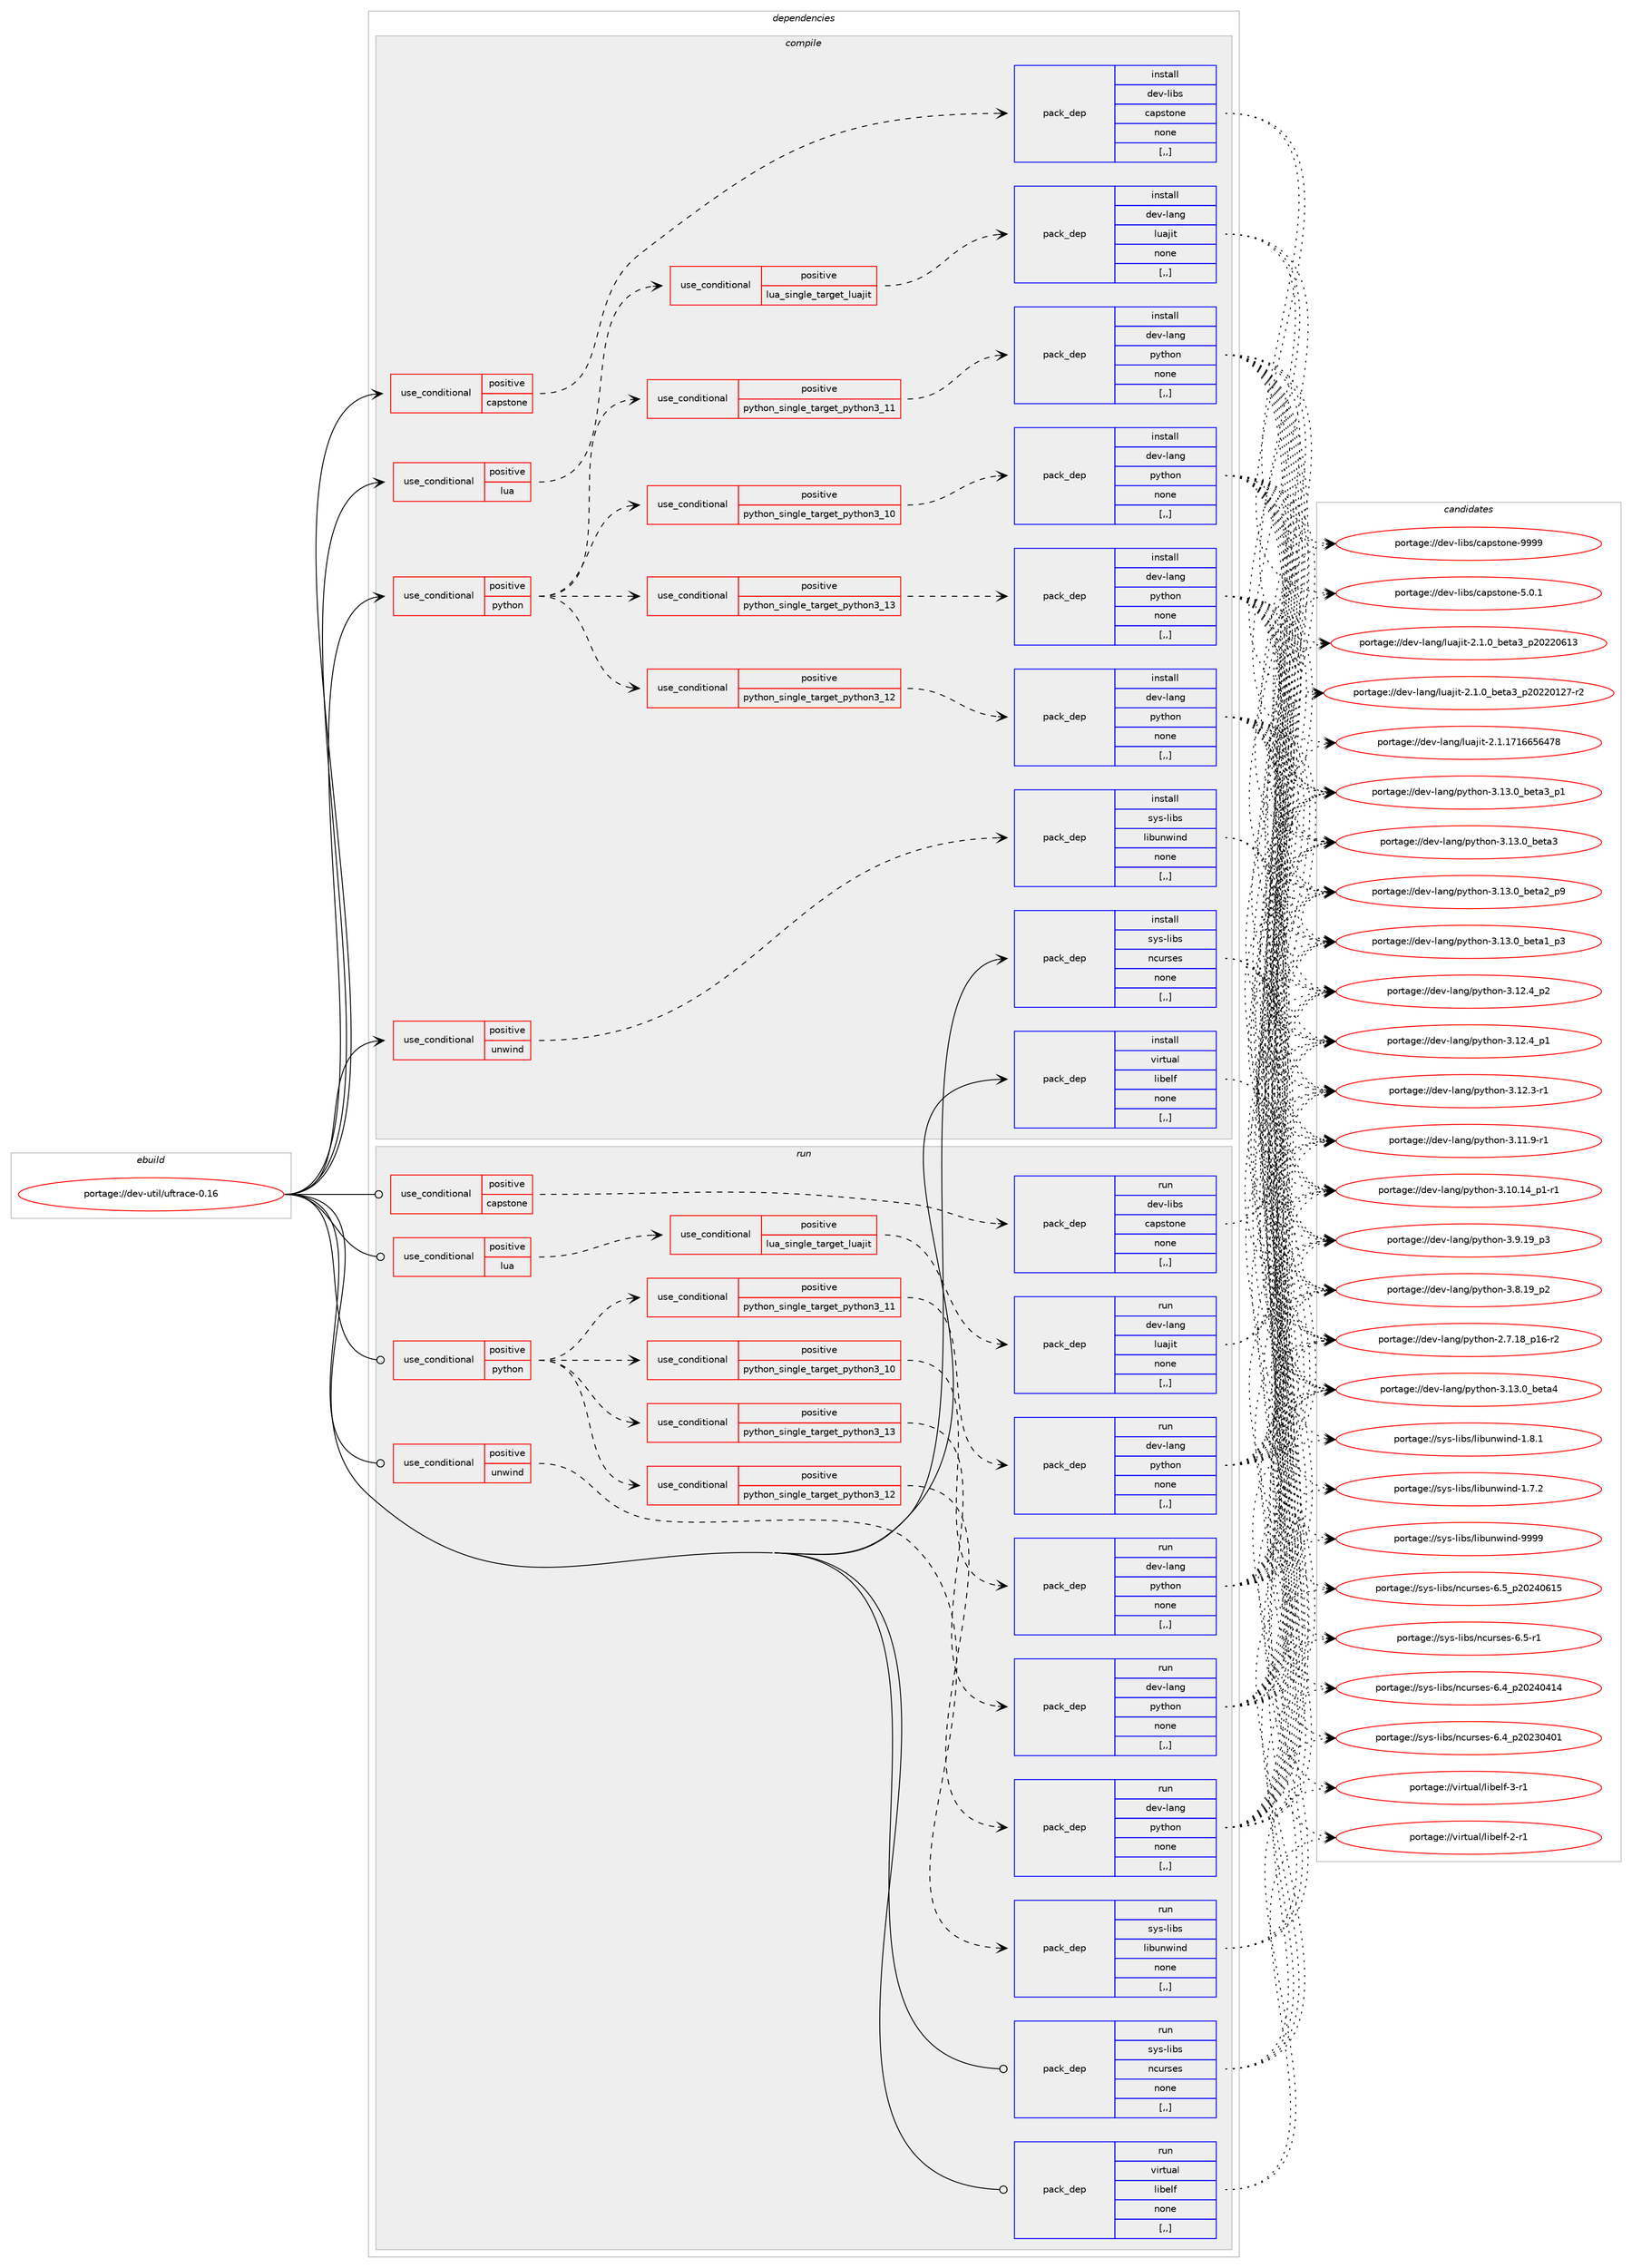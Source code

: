 digraph prolog {

# *************
# Graph options
# *************

newrank=true;
concentrate=true;
compound=true;
graph [rankdir=LR,fontname=Helvetica,fontsize=10,ranksep=1.5];#, ranksep=2.5, nodesep=0.2];
edge  [arrowhead=vee];
node  [fontname=Helvetica,fontsize=10];

# **********
# The ebuild
# **********

subgraph cluster_leftcol {
color=gray;
label=<<i>ebuild</i>>;
id [label="portage://dev-util/uftrace-0.16", color=red, width=4, href="../dev-util/uftrace-0.16.svg"];
}

# ****************
# The dependencies
# ****************

subgraph cluster_midcol {
color=gray;
label=<<i>dependencies</i>>;
subgraph cluster_compile {
fillcolor="#eeeeee";
style=filled;
label=<<i>compile</i>>;
subgraph cond61825 {
dependency219814 [label=<<TABLE BORDER="0" CELLBORDER="1" CELLSPACING="0" CELLPADDING="4"><TR><TD ROWSPAN="3" CELLPADDING="10">use_conditional</TD></TR><TR><TD>positive</TD></TR><TR><TD>capstone</TD></TR></TABLE>>, shape=none, color=red];
subgraph pack156543 {
dependency219815 [label=<<TABLE BORDER="0" CELLBORDER="1" CELLSPACING="0" CELLPADDING="4" WIDTH="220"><TR><TD ROWSPAN="6" CELLPADDING="30">pack_dep</TD></TR><TR><TD WIDTH="110">install</TD></TR><TR><TD>dev-libs</TD></TR><TR><TD>capstone</TD></TR><TR><TD>none</TD></TR><TR><TD>[,,]</TD></TR></TABLE>>, shape=none, color=blue];
}
dependency219814:e -> dependency219815:w [weight=20,style="dashed",arrowhead="vee"];
}
id:e -> dependency219814:w [weight=20,style="solid",arrowhead="vee"];
subgraph cond61826 {
dependency219816 [label=<<TABLE BORDER="0" CELLBORDER="1" CELLSPACING="0" CELLPADDING="4"><TR><TD ROWSPAN="3" CELLPADDING="10">use_conditional</TD></TR><TR><TD>positive</TD></TR><TR><TD>lua</TD></TR></TABLE>>, shape=none, color=red];
subgraph cond61827 {
dependency219817 [label=<<TABLE BORDER="0" CELLBORDER="1" CELLSPACING="0" CELLPADDING="4"><TR><TD ROWSPAN="3" CELLPADDING="10">use_conditional</TD></TR><TR><TD>positive</TD></TR><TR><TD>lua_single_target_luajit</TD></TR></TABLE>>, shape=none, color=red];
subgraph pack156544 {
dependency219818 [label=<<TABLE BORDER="0" CELLBORDER="1" CELLSPACING="0" CELLPADDING="4" WIDTH="220"><TR><TD ROWSPAN="6" CELLPADDING="30">pack_dep</TD></TR><TR><TD WIDTH="110">install</TD></TR><TR><TD>dev-lang</TD></TR><TR><TD>luajit</TD></TR><TR><TD>none</TD></TR><TR><TD>[,,]</TD></TR></TABLE>>, shape=none, color=blue];
}
dependency219817:e -> dependency219818:w [weight=20,style="dashed",arrowhead="vee"];
}
dependency219816:e -> dependency219817:w [weight=20,style="dashed",arrowhead="vee"];
}
id:e -> dependency219816:w [weight=20,style="solid",arrowhead="vee"];
subgraph cond61828 {
dependency219819 [label=<<TABLE BORDER="0" CELLBORDER="1" CELLSPACING="0" CELLPADDING="4"><TR><TD ROWSPAN="3" CELLPADDING="10">use_conditional</TD></TR><TR><TD>positive</TD></TR><TR><TD>python</TD></TR></TABLE>>, shape=none, color=red];
subgraph cond61829 {
dependency219820 [label=<<TABLE BORDER="0" CELLBORDER="1" CELLSPACING="0" CELLPADDING="4"><TR><TD ROWSPAN="3" CELLPADDING="10">use_conditional</TD></TR><TR><TD>positive</TD></TR><TR><TD>python_single_target_python3_10</TD></TR></TABLE>>, shape=none, color=red];
subgraph pack156545 {
dependency219821 [label=<<TABLE BORDER="0" CELLBORDER="1" CELLSPACING="0" CELLPADDING="4" WIDTH="220"><TR><TD ROWSPAN="6" CELLPADDING="30">pack_dep</TD></TR><TR><TD WIDTH="110">install</TD></TR><TR><TD>dev-lang</TD></TR><TR><TD>python</TD></TR><TR><TD>none</TD></TR><TR><TD>[,,]</TD></TR></TABLE>>, shape=none, color=blue];
}
dependency219820:e -> dependency219821:w [weight=20,style="dashed",arrowhead="vee"];
}
dependency219819:e -> dependency219820:w [weight=20,style="dashed",arrowhead="vee"];
subgraph cond61830 {
dependency219822 [label=<<TABLE BORDER="0" CELLBORDER="1" CELLSPACING="0" CELLPADDING="4"><TR><TD ROWSPAN="3" CELLPADDING="10">use_conditional</TD></TR><TR><TD>positive</TD></TR><TR><TD>python_single_target_python3_11</TD></TR></TABLE>>, shape=none, color=red];
subgraph pack156546 {
dependency219823 [label=<<TABLE BORDER="0" CELLBORDER="1" CELLSPACING="0" CELLPADDING="4" WIDTH="220"><TR><TD ROWSPAN="6" CELLPADDING="30">pack_dep</TD></TR><TR><TD WIDTH="110">install</TD></TR><TR><TD>dev-lang</TD></TR><TR><TD>python</TD></TR><TR><TD>none</TD></TR><TR><TD>[,,]</TD></TR></TABLE>>, shape=none, color=blue];
}
dependency219822:e -> dependency219823:w [weight=20,style="dashed",arrowhead="vee"];
}
dependency219819:e -> dependency219822:w [weight=20,style="dashed",arrowhead="vee"];
subgraph cond61831 {
dependency219824 [label=<<TABLE BORDER="0" CELLBORDER="1" CELLSPACING="0" CELLPADDING="4"><TR><TD ROWSPAN="3" CELLPADDING="10">use_conditional</TD></TR><TR><TD>positive</TD></TR><TR><TD>python_single_target_python3_12</TD></TR></TABLE>>, shape=none, color=red];
subgraph pack156547 {
dependency219825 [label=<<TABLE BORDER="0" CELLBORDER="1" CELLSPACING="0" CELLPADDING="4" WIDTH="220"><TR><TD ROWSPAN="6" CELLPADDING="30">pack_dep</TD></TR><TR><TD WIDTH="110">install</TD></TR><TR><TD>dev-lang</TD></TR><TR><TD>python</TD></TR><TR><TD>none</TD></TR><TR><TD>[,,]</TD></TR></TABLE>>, shape=none, color=blue];
}
dependency219824:e -> dependency219825:w [weight=20,style="dashed",arrowhead="vee"];
}
dependency219819:e -> dependency219824:w [weight=20,style="dashed",arrowhead="vee"];
subgraph cond61832 {
dependency219826 [label=<<TABLE BORDER="0" CELLBORDER="1" CELLSPACING="0" CELLPADDING="4"><TR><TD ROWSPAN="3" CELLPADDING="10">use_conditional</TD></TR><TR><TD>positive</TD></TR><TR><TD>python_single_target_python3_13</TD></TR></TABLE>>, shape=none, color=red];
subgraph pack156548 {
dependency219827 [label=<<TABLE BORDER="0" CELLBORDER="1" CELLSPACING="0" CELLPADDING="4" WIDTH="220"><TR><TD ROWSPAN="6" CELLPADDING="30">pack_dep</TD></TR><TR><TD WIDTH="110">install</TD></TR><TR><TD>dev-lang</TD></TR><TR><TD>python</TD></TR><TR><TD>none</TD></TR><TR><TD>[,,]</TD></TR></TABLE>>, shape=none, color=blue];
}
dependency219826:e -> dependency219827:w [weight=20,style="dashed",arrowhead="vee"];
}
dependency219819:e -> dependency219826:w [weight=20,style="dashed",arrowhead="vee"];
}
id:e -> dependency219819:w [weight=20,style="solid",arrowhead="vee"];
subgraph cond61833 {
dependency219828 [label=<<TABLE BORDER="0" CELLBORDER="1" CELLSPACING="0" CELLPADDING="4"><TR><TD ROWSPAN="3" CELLPADDING="10">use_conditional</TD></TR><TR><TD>positive</TD></TR><TR><TD>unwind</TD></TR></TABLE>>, shape=none, color=red];
subgraph pack156549 {
dependency219829 [label=<<TABLE BORDER="0" CELLBORDER="1" CELLSPACING="0" CELLPADDING="4" WIDTH="220"><TR><TD ROWSPAN="6" CELLPADDING="30">pack_dep</TD></TR><TR><TD WIDTH="110">install</TD></TR><TR><TD>sys-libs</TD></TR><TR><TD>libunwind</TD></TR><TR><TD>none</TD></TR><TR><TD>[,,]</TD></TR></TABLE>>, shape=none, color=blue];
}
dependency219828:e -> dependency219829:w [weight=20,style="dashed",arrowhead="vee"];
}
id:e -> dependency219828:w [weight=20,style="solid",arrowhead="vee"];
subgraph pack156550 {
dependency219830 [label=<<TABLE BORDER="0" CELLBORDER="1" CELLSPACING="0" CELLPADDING="4" WIDTH="220"><TR><TD ROWSPAN="6" CELLPADDING="30">pack_dep</TD></TR><TR><TD WIDTH="110">install</TD></TR><TR><TD>sys-libs</TD></TR><TR><TD>ncurses</TD></TR><TR><TD>none</TD></TR><TR><TD>[,,]</TD></TR></TABLE>>, shape=none, color=blue];
}
id:e -> dependency219830:w [weight=20,style="solid",arrowhead="vee"];
subgraph pack156551 {
dependency219831 [label=<<TABLE BORDER="0" CELLBORDER="1" CELLSPACING="0" CELLPADDING="4" WIDTH="220"><TR><TD ROWSPAN="6" CELLPADDING="30">pack_dep</TD></TR><TR><TD WIDTH="110">install</TD></TR><TR><TD>virtual</TD></TR><TR><TD>libelf</TD></TR><TR><TD>none</TD></TR><TR><TD>[,,]</TD></TR></TABLE>>, shape=none, color=blue];
}
id:e -> dependency219831:w [weight=20,style="solid",arrowhead="vee"];
}
subgraph cluster_compileandrun {
fillcolor="#eeeeee";
style=filled;
label=<<i>compile and run</i>>;
}
subgraph cluster_run {
fillcolor="#eeeeee";
style=filled;
label=<<i>run</i>>;
subgraph cond61834 {
dependency219832 [label=<<TABLE BORDER="0" CELLBORDER="1" CELLSPACING="0" CELLPADDING="4"><TR><TD ROWSPAN="3" CELLPADDING="10">use_conditional</TD></TR><TR><TD>positive</TD></TR><TR><TD>capstone</TD></TR></TABLE>>, shape=none, color=red];
subgraph pack156552 {
dependency219833 [label=<<TABLE BORDER="0" CELLBORDER="1" CELLSPACING="0" CELLPADDING="4" WIDTH="220"><TR><TD ROWSPAN="6" CELLPADDING="30">pack_dep</TD></TR><TR><TD WIDTH="110">run</TD></TR><TR><TD>dev-libs</TD></TR><TR><TD>capstone</TD></TR><TR><TD>none</TD></TR><TR><TD>[,,]</TD></TR></TABLE>>, shape=none, color=blue];
}
dependency219832:e -> dependency219833:w [weight=20,style="dashed",arrowhead="vee"];
}
id:e -> dependency219832:w [weight=20,style="solid",arrowhead="odot"];
subgraph cond61835 {
dependency219834 [label=<<TABLE BORDER="0" CELLBORDER="1" CELLSPACING="0" CELLPADDING="4"><TR><TD ROWSPAN="3" CELLPADDING="10">use_conditional</TD></TR><TR><TD>positive</TD></TR><TR><TD>lua</TD></TR></TABLE>>, shape=none, color=red];
subgraph cond61836 {
dependency219835 [label=<<TABLE BORDER="0" CELLBORDER="1" CELLSPACING="0" CELLPADDING="4"><TR><TD ROWSPAN="3" CELLPADDING="10">use_conditional</TD></TR><TR><TD>positive</TD></TR><TR><TD>lua_single_target_luajit</TD></TR></TABLE>>, shape=none, color=red];
subgraph pack156553 {
dependency219836 [label=<<TABLE BORDER="0" CELLBORDER="1" CELLSPACING="0" CELLPADDING="4" WIDTH="220"><TR><TD ROWSPAN="6" CELLPADDING="30">pack_dep</TD></TR><TR><TD WIDTH="110">run</TD></TR><TR><TD>dev-lang</TD></TR><TR><TD>luajit</TD></TR><TR><TD>none</TD></TR><TR><TD>[,,]</TD></TR></TABLE>>, shape=none, color=blue];
}
dependency219835:e -> dependency219836:w [weight=20,style="dashed",arrowhead="vee"];
}
dependency219834:e -> dependency219835:w [weight=20,style="dashed",arrowhead="vee"];
}
id:e -> dependency219834:w [weight=20,style="solid",arrowhead="odot"];
subgraph cond61837 {
dependency219837 [label=<<TABLE BORDER="0" CELLBORDER="1" CELLSPACING="0" CELLPADDING="4"><TR><TD ROWSPAN="3" CELLPADDING="10">use_conditional</TD></TR><TR><TD>positive</TD></TR><TR><TD>python</TD></TR></TABLE>>, shape=none, color=red];
subgraph cond61838 {
dependency219838 [label=<<TABLE BORDER="0" CELLBORDER="1" CELLSPACING="0" CELLPADDING="4"><TR><TD ROWSPAN="3" CELLPADDING="10">use_conditional</TD></TR><TR><TD>positive</TD></TR><TR><TD>python_single_target_python3_10</TD></TR></TABLE>>, shape=none, color=red];
subgraph pack156554 {
dependency219839 [label=<<TABLE BORDER="0" CELLBORDER="1" CELLSPACING="0" CELLPADDING="4" WIDTH="220"><TR><TD ROWSPAN="6" CELLPADDING="30">pack_dep</TD></TR><TR><TD WIDTH="110">run</TD></TR><TR><TD>dev-lang</TD></TR><TR><TD>python</TD></TR><TR><TD>none</TD></TR><TR><TD>[,,]</TD></TR></TABLE>>, shape=none, color=blue];
}
dependency219838:e -> dependency219839:w [weight=20,style="dashed",arrowhead="vee"];
}
dependency219837:e -> dependency219838:w [weight=20,style="dashed",arrowhead="vee"];
subgraph cond61839 {
dependency219840 [label=<<TABLE BORDER="0" CELLBORDER="1" CELLSPACING="0" CELLPADDING="4"><TR><TD ROWSPAN="3" CELLPADDING="10">use_conditional</TD></TR><TR><TD>positive</TD></TR><TR><TD>python_single_target_python3_11</TD></TR></TABLE>>, shape=none, color=red];
subgraph pack156555 {
dependency219841 [label=<<TABLE BORDER="0" CELLBORDER="1" CELLSPACING="0" CELLPADDING="4" WIDTH="220"><TR><TD ROWSPAN="6" CELLPADDING="30">pack_dep</TD></TR><TR><TD WIDTH="110">run</TD></TR><TR><TD>dev-lang</TD></TR><TR><TD>python</TD></TR><TR><TD>none</TD></TR><TR><TD>[,,]</TD></TR></TABLE>>, shape=none, color=blue];
}
dependency219840:e -> dependency219841:w [weight=20,style="dashed",arrowhead="vee"];
}
dependency219837:e -> dependency219840:w [weight=20,style="dashed",arrowhead="vee"];
subgraph cond61840 {
dependency219842 [label=<<TABLE BORDER="0" CELLBORDER="1" CELLSPACING="0" CELLPADDING="4"><TR><TD ROWSPAN="3" CELLPADDING="10">use_conditional</TD></TR><TR><TD>positive</TD></TR><TR><TD>python_single_target_python3_12</TD></TR></TABLE>>, shape=none, color=red];
subgraph pack156556 {
dependency219843 [label=<<TABLE BORDER="0" CELLBORDER="1" CELLSPACING="0" CELLPADDING="4" WIDTH="220"><TR><TD ROWSPAN="6" CELLPADDING="30">pack_dep</TD></TR><TR><TD WIDTH="110">run</TD></TR><TR><TD>dev-lang</TD></TR><TR><TD>python</TD></TR><TR><TD>none</TD></TR><TR><TD>[,,]</TD></TR></TABLE>>, shape=none, color=blue];
}
dependency219842:e -> dependency219843:w [weight=20,style="dashed",arrowhead="vee"];
}
dependency219837:e -> dependency219842:w [weight=20,style="dashed",arrowhead="vee"];
subgraph cond61841 {
dependency219844 [label=<<TABLE BORDER="0" CELLBORDER="1" CELLSPACING="0" CELLPADDING="4"><TR><TD ROWSPAN="3" CELLPADDING="10">use_conditional</TD></TR><TR><TD>positive</TD></TR><TR><TD>python_single_target_python3_13</TD></TR></TABLE>>, shape=none, color=red];
subgraph pack156557 {
dependency219845 [label=<<TABLE BORDER="0" CELLBORDER="1" CELLSPACING="0" CELLPADDING="4" WIDTH="220"><TR><TD ROWSPAN="6" CELLPADDING="30">pack_dep</TD></TR><TR><TD WIDTH="110">run</TD></TR><TR><TD>dev-lang</TD></TR><TR><TD>python</TD></TR><TR><TD>none</TD></TR><TR><TD>[,,]</TD></TR></TABLE>>, shape=none, color=blue];
}
dependency219844:e -> dependency219845:w [weight=20,style="dashed",arrowhead="vee"];
}
dependency219837:e -> dependency219844:w [weight=20,style="dashed",arrowhead="vee"];
}
id:e -> dependency219837:w [weight=20,style="solid",arrowhead="odot"];
subgraph cond61842 {
dependency219846 [label=<<TABLE BORDER="0" CELLBORDER="1" CELLSPACING="0" CELLPADDING="4"><TR><TD ROWSPAN="3" CELLPADDING="10">use_conditional</TD></TR><TR><TD>positive</TD></TR><TR><TD>unwind</TD></TR></TABLE>>, shape=none, color=red];
subgraph pack156558 {
dependency219847 [label=<<TABLE BORDER="0" CELLBORDER="1" CELLSPACING="0" CELLPADDING="4" WIDTH="220"><TR><TD ROWSPAN="6" CELLPADDING="30">pack_dep</TD></TR><TR><TD WIDTH="110">run</TD></TR><TR><TD>sys-libs</TD></TR><TR><TD>libunwind</TD></TR><TR><TD>none</TD></TR><TR><TD>[,,]</TD></TR></TABLE>>, shape=none, color=blue];
}
dependency219846:e -> dependency219847:w [weight=20,style="dashed",arrowhead="vee"];
}
id:e -> dependency219846:w [weight=20,style="solid",arrowhead="odot"];
subgraph pack156559 {
dependency219848 [label=<<TABLE BORDER="0" CELLBORDER="1" CELLSPACING="0" CELLPADDING="4" WIDTH="220"><TR><TD ROWSPAN="6" CELLPADDING="30">pack_dep</TD></TR><TR><TD WIDTH="110">run</TD></TR><TR><TD>sys-libs</TD></TR><TR><TD>ncurses</TD></TR><TR><TD>none</TD></TR><TR><TD>[,,]</TD></TR></TABLE>>, shape=none, color=blue];
}
id:e -> dependency219848:w [weight=20,style="solid",arrowhead="odot"];
subgraph pack156560 {
dependency219849 [label=<<TABLE BORDER="0" CELLBORDER="1" CELLSPACING="0" CELLPADDING="4" WIDTH="220"><TR><TD ROWSPAN="6" CELLPADDING="30">pack_dep</TD></TR><TR><TD WIDTH="110">run</TD></TR><TR><TD>virtual</TD></TR><TR><TD>libelf</TD></TR><TR><TD>none</TD></TR><TR><TD>[,,]</TD></TR></TABLE>>, shape=none, color=blue];
}
id:e -> dependency219849:w [weight=20,style="solid",arrowhead="odot"];
}
}

# **************
# The candidates
# **************

subgraph cluster_choices {
rank=same;
color=gray;
label=<<i>candidates</i>>;

subgraph choice156543 {
color=black;
nodesep=1;
choice10010111845108105981154799971121151161111101014557575757 [label="portage://dev-libs/capstone-9999", color=red, width=4,href="../dev-libs/capstone-9999.svg"];
choice1001011184510810598115479997112115116111110101455346484649 [label="portage://dev-libs/capstone-5.0.1", color=red, width=4,href="../dev-libs/capstone-5.0.1.svg"];
dependency219815:e -> choice10010111845108105981154799971121151161111101014557575757:w [style=dotted,weight="100"];
dependency219815:e -> choice1001011184510810598115479997112115116111110101455346484649:w [style=dotted,weight="100"];
}
subgraph choice156544 {
color=black;
nodesep=1;
choice10010111845108971101034710811797106105116455046494649554954545354525556 [label="portage://dev-lang/luajit-2.1.1716656478", color=red, width=4,href="../dev-lang/luajit-2.1.1716656478.svg"];
choice1001011184510897110103471081179710610511645504649464895981011169751951125048505048544951 [label="portage://dev-lang/luajit-2.1.0_beta3_p20220613", color=red, width=4,href="../dev-lang/luajit-2.1.0_beta3_p20220613.svg"];
choice10010111845108971101034710811797106105116455046494648959810111697519511250485050484950554511450 [label="portage://dev-lang/luajit-2.1.0_beta3_p20220127-r2", color=red, width=4,href="../dev-lang/luajit-2.1.0_beta3_p20220127-r2.svg"];
dependency219818:e -> choice10010111845108971101034710811797106105116455046494649554954545354525556:w [style=dotted,weight="100"];
dependency219818:e -> choice1001011184510897110103471081179710610511645504649464895981011169751951125048505048544951:w [style=dotted,weight="100"];
dependency219818:e -> choice10010111845108971101034710811797106105116455046494648959810111697519511250485050484950554511450:w [style=dotted,weight="100"];
}
subgraph choice156545 {
color=black;
nodesep=1;
choice1001011184510897110103471121211161041111104551464951464895981011169752 [label="portage://dev-lang/python-3.13.0_beta4", color=red, width=4,href="../dev-lang/python-3.13.0_beta4.svg"];
choice10010111845108971101034711212111610411111045514649514648959810111697519511249 [label="portage://dev-lang/python-3.13.0_beta3_p1", color=red, width=4,href="../dev-lang/python-3.13.0_beta3_p1.svg"];
choice1001011184510897110103471121211161041111104551464951464895981011169751 [label="portage://dev-lang/python-3.13.0_beta3", color=red, width=4,href="../dev-lang/python-3.13.0_beta3.svg"];
choice10010111845108971101034711212111610411111045514649514648959810111697509511257 [label="portage://dev-lang/python-3.13.0_beta2_p9", color=red, width=4,href="../dev-lang/python-3.13.0_beta2_p9.svg"];
choice10010111845108971101034711212111610411111045514649514648959810111697499511251 [label="portage://dev-lang/python-3.13.0_beta1_p3", color=red, width=4,href="../dev-lang/python-3.13.0_beta1_p3.svg"];
choice100101118451089711010347112121116104111110455146495046529511250 [label="portage://dev-lang/python-3.12.4_p2", color=red, width=4,href="../dev-lang/python-3.12.4_p2.svg"];
choice100101118451089711010347112121116104111110455146495046529511249 [label="portage://dev-lang/python-3.12.4_p1", color=red, width=4,href="../dev-lang/python-3.12.4_p1.svg"];
choice100101118451089711010347112121116104111110455146495046514511449 [label="portage://dev-lang/python-3.12.3-r1", color=red, width=4,href="../dev-lang/python-3.12.3-r1.svg"];
choice100101118451089711010347112121116104111110455146494946574511449 [label="portage://dev-lang/python-3.11.9-r1", color=red, width=4,href="../dev-lang/python-3.11.9-r1.svg"];
choice100101118451089711010347112121116104111110455146494846495295112494511449 [label="portage://dev-lang/python-3.10.14_p1-r1", color=red, width=4,href="../dev-lang/python-3.10.14_p1-r1.svg"];
choice100101118451089711010347112121116104111110455146574649579511251 [label="portage://dev-lang/python-3.9.19_p3", color=red, width=4,href="../dev-lang/python-3.9.19_p3.svg"];
choice100101118451089711010347112121116104111110455146564649579511250 [label="portage://dev-lang/python-3.8.19_p2", color=red, width=4,href="../dev-lang/python-3.8.19_p2.svg"];
choice100101118451089711010347112121116104111110455046554649569511249544511450 [label="portage://dev-lang/python-2.7.18_p16-r2", color=red, width=4,href="../dev-lang/python-2.7.18_p16-r2.svg"];
dependency219821:e -> choice1001011184510897110103471121211161041111104551464951464895981011169752:w [style=dotted,weight="100"];
dependency219821:e -> choice10010111845108971101034711212111610411111045514649514648959810111697519511249:w [style=dotted,weight="100"];
dependency219821:e -> choice1001011184510897110103471121211161041111104551464951464895981011169751:w [style=dotted,weight="100"];
dependency219821:e -> choice10010111845108971101034711212111610411111045514649514648959810111697509511257:w [style=dotted,weight="100"];
dependency219821:e -> choice10010111845108971101034711212111610411111045514649514648959810111697499511251:w [style=dotted,weight="100"];
dependency219821:e -> choice100101118451089711010347112121116104111110455146495046529511250:w [style=dotted,weight="100"];
dependency219821:e -> choice100101118451089711010347112121116104111110455146495046529511249:w [style=dotted,weight="100"];
dependency219821:e -> choice100101118451089711010347112121116104111110455146495046514511449:w [style=dotted,weight="100"];
dependency219821:e -> choice100101118451089711010347112121116104111110455146494946574511449:w [style=dotted,weight="100"];
dependency219821:e -> choice100101118451089711010347112121116104111110455146494846495295112494511449:w [style=dotted,weight="100"];
dependency219821:e -> choice100101118451089711010347112121116104111110455146574649579511251:w [style=dotted,weight="100"];
dependency219821:e -> choice100101118451089711010347112121116104111110455146564649579511250:w [style=dotted,weight="100"];
dependency219821:e -> choice100101118451089711010347112121116104111110455046554649569511249544511450:w [style=dotted,weight="100"];
}
subgraph choice156546 {
color=black;
nodesep=1;
choice1001011184510897110103471121211161041111104551464951464895981011169752 [label="portage://dev-lang/python-3.13.0_beta4", color=red, width=4,href="../dev-lang/python-3.13.0_beta4.svg"];
choice10010111845108971101034711212111610411111045514649514648959810111697519511249 [label="portage://dev-lang/python-3.13.0_beta3_p1", color=red, width=4,href="../dev-lang/python-3.13.0_beta3_p1.svg"];
choice1001011184510897110103471121211161041111104551464951464895981011169751 [label="portage://dev-lang/python-3.13.0_beta3", color=red, width=4,href="../dev-lang/python-3.13.0_beta3.svg"];
choice10010111845108971101034711212111610411111045514649514648959810111697509511257 [label="portage://dev-lang/python-3.13.0_beta2_p9", color=red, width=4,href="../dev-lang/python-3.13.0_beta2_p9.svg"];
choice10010111845108971101034711212111610411111045514649514648959810111697499511251 [label="portage://dev-lang/python-3.13.0_beta1_p3", color=red, width=4,href="../dev-lang/python-3.13.0_beta1_p3.svg"];
choice100101118451089711010347112121116104111110455146495046529511250 [label="portage://dev-lang/python-3.12.4_p2", color=red, width=4,href="../dev-lang/python-3.12.4_p2.svg"];
choice100101118451089711010347112121116104111110455146495046529511249 [label="portage://dev-lang/python-3.12.4_p1", color=red, width=4,href="../dev-lang/python-3.12.4_p1.svg"];
choice100101118451089711010347112121116104111110455146495046514511449 [label="portage://dev-lang/python-3.12.3-r1", color=red, width=4,href="../dev-lang/python-3.12.3-r1.svg"];
choice100101118451089711010347112121116104111110455146494946574511449 [label="portage://dev-lang/python-3.11.9-r1", color=red, width=4,href="../dev-lang/python-3.11.9-r1.svg"];
choice100101118451089711010347112121116104111110455146494846495295112494511449 [label="portage://dev-lang/python-3.10.14_p1-r1", color=red, width=4,href="../dev-lang/python-3.10.14_p1-r1.svg"];
choice100101118451089711010347112121116104111110455146574649579511251 [label="portage://dev-lang/python-3.9.19_p3", color=red, width=4,href="../dev-lang/python-3.9.19_p3.svg"];
choice100101118451089711010347112121116104111110455146564649579511250 [label="portage://dev-lang/python-3.8.19_p2", color=red, width=4,href="../dev-lang/python-3.8.19_p2.svg"];
choice100101118451089711010347112121116104111110455046554649569511249544511450 [label="portage://dev-lang/python-2.7.18_p16-r2", color=red, width=4,href="../dev-lang/python-2.7.18_p16-r2.svg"];
dependency219823:e -> choice1001011184510897110103471121211161041111104551464951464895981011169752:w [style=dotted,weight="100"];
dependency219823:e -> choice10010111845108971101034711212111610411111045514649514648959810111697519511249:w [style=dotted,weight="100"];
dependency219823:e -> choice1001011184510897110103471121211161041111104551464951464895981011169751:w [style=dotted,weight="100"];
dependency219823:e -> choice10010111845108971101034711212111610411111045514649514648959810111697509511257:w [style=dotted,weight="100"];
dependency219823:e -> choice10010111845108971101034711212111610411111045514649514648959810111697499511251:w [style=dotted,weight="100"];
dependency219823:e -> choice100101118451089711010347112121116104111110455146495046529511250:w [style=dotted,weight="100"];
dependency219823:e -> choice100101118451089711010347112121116104111110455146495046529511249:w [style=dotted,weight="100"];
dependency219823:e -> choice100101118451089711010347112121116104111110455146495046514511449:w [style=dotted,weight="100"];
dependency219823:e -> choice100101118451089711010347112121116104111110455146494946574511449:w [style=dotted,weight="100"];
dependency219823:e -> choice100101118451089711010347112121116104111110455146494846495295112494511449:w [style=dotted,weight="100"];
dependency219823:e -> choice100101118451089711010347112121116104111110455146574649579511251:w [style=dotted,weight="100"];
dependency219823:e -> choice100101118451089711010347112121116104111110455146564649579511250:w [style=dotted,weight="100"];
dependency219823:e -> choice100101118451089711010347112121116104111110455046554649569511249544511450:w [style=dotted,weight="100"];
}
subgraph choice156547 {
color=black;
nodesep=1;
choice1001011184510897110103471121211161041111104551464951464895981011169752 [label="portage://dev-lang/python-3.13.0_beta4", color=red, width=4,href="../dev-lang/python-3.13.0_beta4.svg"];
choice10010111845108971101034711212111610411111045514649514648959810111697519511249 [label="portage://dev-lang/python-3.13.0_beta3_p1", color=red, width=4,href="../dev-lang/python-3.13.0_beta3_p1.svg"];
choice1001011184510897110103471121211161041111104551464951464895981011169751 [label="portage://dev-lang/python-3.13.0_beta3", color=red, width=4,href="../dev-lang/python-3.13.0_beta3.svg"];
choice10010111845108971101034711212111610411111045514649514648959810111697509511257 [label="portage://dev-lang/python-3.13.0_beta2_p9", color=red, width=4,href="../dev-lang/python-3.13.0_beta2_p9.svg"];
choice10010111845108971101034711212111610411111045514649514648959810111697499511251 [label="portage://dev-lang/python-3.13.0_beta1_p3", color=red, width=4,href="../dev-lang/python-3.13.0_beta1_p3.svg"];
choice100101118451089711010347112121116104111110455146495046529511250 [label="portage://dev-lang/python-3.12.4_p2", color=red, width=4,href="../dev-lang/python-3.12.4_p2.svg"];
choice100101118451089711010347112121116104111110455146495046529511249 [label="portage://dev-lang/python-3.12.4_p1", color=red, width=4,href="../dev-lang/python-3.12.4_p1.svg"];
choice100101118451089711010347112121116104111110455146495046514511449 [label="portage://dev-lang/python-3.12.3-r1", color=red, width=4,href="../dev-lang/python-3.12.3-r1.svg"];
choice100101118451089711010347112121116104111110455146494946574511449 [label="portage://dev-lang/python-3.11.9-r1", color=red, width=4,href="../dev-lang/python-3.11.9-r1.svg"];
choice100101118451089711010347112121116104111110455146494846495295112494511449 [label="portage://dev-lang/python-3.10.14_p1-r1", color=red, width=4,href="../dev-lang/python-3.10.14_p1-r1.svg"];
choice100101118451089711010347112121116104111110455146574649579511251 [label="portage://dev-lang/python-3.9.19_p3", color=red, width=4,href="../dev-lang/python-3.9.19_p3.svg"];
choice100101118451089711010347112121116104111110455146564649579511250 [label="portage://dev-lang/python-3.8.19_p2", color=red, width=4,href="../dev-lang/python-3.8.19_p2.svg"];
choice100101118451089711010347112121116104111110455046554649569511249544511450 [label="portage://dev-lang/python-2.7.18_p16-r2", color=red, width=4,href="../dev-lang/python-2.7.18_p16-r2.svg"];
dependency219825:e -> choice1001011184510897110103471121211161041111104551464951464895981011169752:w [style=dotted,weight="100"];
dependency219825:e -> choice10010111845108971101034711212111610411111045514649514648959810111697519511249:w [style=dotted,weight="100"];
dependency219825:e -> choice1001011184510897110103471121211161041111104551464951464895981011169751:w [style=dotted,weight="100"];
dependency219825:e -> choice10010111845108971101034711212111610411111045514649514648959810111697509511257:w [style=dotted,weight="100"];
dependency219825:e -> choice10010111845108971101034711212111610411111045514649514648959810111697499511251:w [style=dotted,weight="100"];
dependency219825:e -> choice100101118451089711010347112121116104111110455146495046529511250:w [style=dotted,weight="100"];
dependency219825:e -> choice100101118451089711010347112121116104111110455146495046529511249:w [style=dotted,weight="100"];
dependency219825:e -> choice100101118451089711010347112121116104111110455146495046514511449:w [style=dotted,weight="100"];
dependency219825:e -> choice100101118451089711010347112121116104111110455146494946574511449:w [style=dotted,weight="100"];
dependency219825:e -> choice100101118451089711010347112121116104111110455146494846495295112494511449:w [style=dotted,weight="100"];
dependency219825:e -> choice100101118451089711010347112121116104111110455146574649579511251:w [style=dotted,weight="100"];
dependency219825:e -> choice100101118451089711010347112121116104111110455146564649579511250:w [style=dotted,weight="100"];
dependency219825:e -> choice100101118451089711010347112121116104111110455046554649569511249544511450:w [style=dotted,weight="100"];
}
subgraph choice156548 {
color=black;
nodesep=1;
choice1001011184510897110103471121211161041111104551464951464895981011169752 [label="portage://dev-lang/python-3.13.0_beta4", color=red, width=4,href="../dev-lang/python-3.13.0_beta4.svg"];
choice10010111845108971101034711212111610411111045514649514648959810111697519511249 [label="portage://dev-lang/python-3.13.0_beta3_p1", color=red, width=4,href="../dev-lang/python-3.13.0_beta3_p1.svg"];
choice1001011184510897110103471121211161041111104551464951464895981011169751 [label="portage://dev-lang/python-3.13.0_beta3", color=red, width=4,href="../dev-lang/python-3.13.0_beta3.svg"];
choice10010111845108971101034711212111610411111045514649514648959810111697509511257 [label="portage://dev-lang/python-3.13.0_beta2_p9", color=red, width=4,href="../dev-lang/python-3.13.0_beta2_p9.svg"];
choice10010111845108971101034711212111610411111045514649514648959810111697499511251 [label="portage://dev-lang/python-3.13.0_beta1_p3", color=red, width=4,href="../dev-lang/python-3.13.0_beta1_p3.svg"];
choice100101118451089711010347112121116104111110455146495046529511250 [label="portage://dev-lang/python-3.12.4_p2", color=red, width=4,href="../dev-lang/python-3.12.4_p2.svg"];
choice100101118451089711010347112121116104111110455146495046529511249 [label="portage://dev-lang/python-3.12.4_p1", color=red, width=4,href="../dev-lang/python-3.12.4_p1.svg"];
choice100101118451089711010347112121116104111110455146495046514511449 [label="portage://dev-lang/python-3.12.3-r1", color=red, width=4,href="../dev-lang/python-3.12.3-r1.svg"];
choice100101118451089711010347112121116104111110455146494946574511449 [label="portage://dev-lang/python-3.11.9-r1", color=red, width=4,href="../dev-lang/python-3.11.9-r1.svg"];
choice100101118451089711010347112121116104111110455146494846495295112494511449 [label="portage://dev-lang/python-3.10.14_p1-r1", color=red, width=4,href="../dev-lang/python-3.10.14_p1-r1.svg"];
choice100101118451089711010347112121116104111110455146574649579511251 [label="portage://dev-lang/python-3.9.19_p3", color=red, width=4,href="../dev-lang/python-3.9.19_p3.svg"];
choice100101118451089711010347112121116104111110455146564649579511250 [label="portage://dev-lang/python-3.8.19_p2", color=red, width=4,href="../dev-lang/python-3.8.19_p2.svg"];
choice100101118451089711010347112121116104111110455046554649569511249544511450 [label="portage://dev-lang/python-2.7.18_p16-r2", color=red, width=4,href="../dev-lang/python-2.7.18_p16-r2.svg"];
dependency219827:e -> choice1001011184510897110103471121211161041111104551464951464895981011169752:w [style=dotted,weight="100"];
dependency219827:e -> choice10010111845108971101034711212111610411111045514649514648959810111697519511249:w [style=dotted,weight="100"];
dependency219827:e -> choice1001011184510897110103471121211161041111104551464951464895981011169751:w [style=dotted,weight="100"];
dependency219827:e -> choice10010111845108971101034711212111610411111045514649514648959810111697509511257:w [style=dotted,weight="100"];
dependency219827:e -> choice10010111845108971101034711212111610411111045514649514648959810111697499511251:w [style=dotted,weight="100"];
dependency219827:e -> choice100101118451089711010347112121116104111110455146495046529511250:w [style=dotted,weight="100"];
dependency219827:e -> choice100101118451089711010347112121116104111110455146495046529511249:w [style=dotted,weight="100"];
dependency219827:e -> choice100101118451089711010347112121116104111110455146495046514511449:w [style=dotted,weight="100"];
dependency219827:e -> choice100101118451089711010347112121116104111110455146494946574511449:w [style=dotted,weight="100"];
dependency219827:e -> choice100101118451089711010347112121116104111110455146494846495295112494511449:w [style=dotted,weight="100"];
dependency219827:e -> choice100101118451089711010347112121116104111110455146574649579511251:w [style=dotted,weight="100"];
dependency219827:e -> choice100101118451089711010347112121116104111110455146564649579511250:w [style=dotted,weight="100"];
dependency219827:e -> choice100101118451089711010347112121116104111110455046554649569511249544511450:w [style=dotted,weight="100"];
}
subgraph choice156549 {
color=black;
nodesep=1;
choice115121115451081059811547108105981171101191051101004557575757 [label="portage://sys-libs/libunwind-9999", color=red, width=4,href="../sys-libs/libunwind-9999.svg"];
choice11512111545108105981154710810598117110119105110100454946564649 [label="portage://sys-libs/libunwind-1.8.1", color=red, width=4,href="../sys-libs/libunwind-1.8.1.svg"];
choice11512111545108105981154710810598117110119105110100454946554650 [label="portage://sys-libs/libunwind-1.7.2", color=red, width=4,href="../sys-libs/libunwind-1.7.2.svg"];
dependency219829:e -> choice115121115451081059811547108105981171101191051101004557575757:w [style=dotted,weight="100"];
dependency219829:e -> choice11512111545108105981154710810598117110119105110100454946564649:w [style=dotted,weight="100"];
dependency219829:e -> choice11512111545108105981154710810598117110119105110100454946554650:w [style=dotted,weight="100"];
}
subgraph choice156550 {
color=black;
nodesep=1;
choice1151211154510810598115471109911711411510111545544653951125048505248544953 [label="portage://sys-libs/ncurses-6.5_p20240615", color=red, width=4,href="../sys-libs/ncurses-6.5_p20240615.svg"];
choice11512111545108105981154711099117114115101115455446534511449 [label="portage://sys-libs/ncurses-6.5-r1", color=red, width=4,href="../sys-libs/ncurses-6.5-r1.svg"];
choice1151211154510810598115471109911711411510111545544652951125048505248524952 [label="portage://sys-libs/ncurses-6.4_p20240414", color=red, width=4,href="../sys-libs/ncurses-6.4_p20240414.svg"];
choice1151211154510810598115471109911711411510111545544652951125048505148524849 [label="portage://sys-libs/ncurses-6.4_p20230401", color=red, width=4,href="../sys-libs/ncurses-6.4_p20230401.svg"];
dependency219830:e -> choice1151211154510810598115471109911711411510111545544653951125048505248544953:w [style=dotted,weight="100"];
dependency219830:e -> choice11512111545108105981154711099117114115101115455446534511449:w [style=dotted,weight="100"];
dependency219830:e -> choice1151211154510810598115471109911711411510111545544652951125048505248524952:w [style=dotted,weight="100"];
dependency219830:e -> choice1151211154510810598115471109911711411510111545544652951125048505148524849:w [style=dotted,weight="100"];
}
subgraph choice156551 {
color=black;
nodesep=1;
choice11810511411611797108471081059810110810245514511449 [label="portage://virtual/libelf-3-r1", color=red, width=4,href="../virtual/libelf-3-r1.svg"];
choice11810511411611797108471081059810110810245504511449 [label="portage://virtual/libelf-2-r1", color=red, width=4,href="../virtual/libelf-2-r1.svg"];
dependency219831:e -> choice11810511411611797108471081059810110810245514511449:w [style=dotted,weight="100"];
dependency219831:e -> choice11810511411611797108471081059810110810245504511449:w [style=dotted,weight="100"];
}
subgraph choice156552 {
color=black;
nodesep=1;
choice10010111845108105981154799971121151161111101014557575757 [label="portage://dev-libs/capstone-9999", color=red, width=4,href="../dev-libs/capstone-9999.svg"];
choice1001011184510810598115479997112115116111110101455346484649 [label="portage://dev-libs/capstone-5.0.1", color=red, width=4,href="../dev-libs/capstone-5.0.1.svg"];
dependency219833:e -> choice10010111845108105981154799971121151161111101014557575757:w [style=dotted,weight="100"];
dependency219833:e -> choice1001011184510810598115479997112115116111110101455346484649:w [style=dotted,weight="100"];
}
subgraph choice156553 {
color=black;
nodesep=1;
choice10010111845108971101034710811797106105116455046494649554954545354525556 [label="portage://dev-lang/luajit-2.1.1716656478", color=red, width=4,href="../dev-lang/luajit-2.1.1716656478.svg"];
choice1001011184510897110103471081179710610511645504649464895981011169751951125048505048544951 [label="portage://dev-lang/luajit-2.1.0_beta3_p20220613", color=red, width=4,href="../dev-lang/luajit-2.1.0_beta3_p20220613.svg"];
choice10010111845108971101034710811797106105116455046494648959810111697519511250485050484950554511450 [label="portage://dev-lang/luajit-2.1.0_beta3_p20220127-r2", color=red, width=4,href="../dev-lang/luajit-2.1.0_beta3_p20220127-r2.svg"];
dependency219836:e -> choice10010111845108971101034710811797106105116455046494649554954545354525556:w [style=dotted,weight="100"];
dependency219836:e -> choice1001011184510897110103471081179710610511645504649464895981011169751951125048505048544951:w [style=dotted,weight="100"];
dependency219836:e -> choice10010111845108971101034710811797106105116455046494648959810111697519511250485050484950554511450:w [style=dotted,weight="100"];
}
subgraph choice156554 {
color=black;
nodesep=1;
choice1001011184510897110103471121211161041111104551464951464895981011169752 [label="portage://dev-lang/python-3.13.0_beta4", color=red, width=4,href="../dev-lang/python-3.13.0_beta4.svg"];
choice10010111845108971101034711212111610411111045514649514648959810111697519511249 [label="portage://dev-lang/python-3.13.0_beta3_p1", color=red, width=4,href="../dev-lang/python-3.13.0_beta3_p1.svg"];
choice1001011184510897110103471121211161041111104551464951464895981011169751 [label="portage://dev-lang/python-3.13.0_beta3", color=red, width=4,href="../dev-lang/python-3.13.0_beta3.svg"];
choice10010111845108971101034711212111610411111045514649514648959810111697509511257 [label="portage://dev-lang/python-3.13.0_beta2_p9", color=red, width=4,href="../dev-lang/python-3.13.0_beta2_p9.svg"];
choice10010111845108971101034711212111610411111045514649514648959810111697499511251 [label="portage://dev-lang/python-3.13.0_beta1_p3", color=red, width=4,href="../dev-lang/python-3.13.0_beta1_p3.svg"];
choice100101118451089711010347112121116104111110455146495046529511250 [label="portage://dev-lang/python-3.12.4_p2", color=red, width=4,href="../dev-lang/python-3.12.4_p2.svg"];
choice100101118451089711010347112121116104111110455146495046529511249 [label="portage://dev-lang/python-3.12.4_p1", color=red, width=4,href="../dev-lang/python-3.12.4_p1.svg"];
choice100101118451089711010347112121116104111110455146495046514511449 [label="portage://dev-lang/python-3.12.3-r1", color=red, width=4,href="../dev-lang/python-3.12.3-r1.svg"];
choice100101118451089711010347112121116104111110455146494946574511449 [label="portage://dev-lang/python-3.11.9-r1", color=red, width=4,href="../dev-lang/python-3.11.9-r1.svg"];
choice100101118451089711010347112121116104111110455146494846495295112494511449 [label="portage://dev-lang/python-3.10.14_p1-r1", color=red, width=4,href="../dev-lang/python-3.10.14_p1-r1.svg"];
choice100101118451089711010347112121116104111110455146574649579511251 [label="portage://dev-lang/python-3.9.19_p3", color=red, width=4,href="../dev-lang/python-3.9.19_p3.svg"];
choice100101118451089711010347112121116104111110455146564649579511250 [label="portage://dev-lang/python-3.8.19_p2", color=red, width=4,href="../dev-lang/python-3.8.19_p2.svg"];
choice100101118451089711010347112121116104111110455046554649569511249544511450 [label="portage://dev-lang/python-2.7.18_p16-r2", color=red, width=4,href="../dev-lang/python-2.7.18_p16-r2.svg"];
dependency219839:e -> choice1001011184510897110103471121211161041111104551464951464895981011169752:w [style=dotted,weight="100"];
dependency219839:e -> choice10010111845108971101034711212111610411111045514649514648959810111697519511249:w [style=dotted,weight="100"];
dependency219839:e -> choice1001011184510897110103471121211161041111104551464951464895981011169751:w [style=dotted,weight="100"];
dependency219839:e -> choice10010111845108971101034711212111610411111045514649514648959810111697509511257:w [style=dotted,weight="100"];
dependency219839:e -> choice10010111845108971101034711212111610411111045514649514648959810111697499511251:w [style=dotted,weight="100"];
dependency219839:e -> choice100101118451089711010347112121116104111110455146495046529511250:w [style=dotted,weight="100"];
dependency219839:e -> choice100101118451089711010347112121116104111110455146495046529511249:w [style=dotted,weight="100"];
dependency219839:e -> choice100101118451089711010347112121116104111110455146495046514511449:w [style=dotted,weight="100"];
dependency219839:e -> choice100101118451089711010347112121116104111110455146494946574511449:w [style=dotted,weight="100"];
dependency219839:e -> choice100101118451089711010347112121116104111110455146494846495295112494511449:w [style=dotted,weight="100"];
dependency219839:e -> choice100101118451089711010347112121116104111110455146574649579511251:w [style=dotted,weight="100"];
dependency219839:e -> choice100101118451089711010347112121116104111110455146564649579511250:w [style=dotted,weight="100"];
dependency219839:e -> choice100101118451089711010347112121116104111110455046554649569511249544511450:w [style=dotted,weight="100"];
}
subgraph choice156555 {
color=black;
nodesep=1;
choice1001011184510897110103471121211161041111104551464951464895981011169752 [label="portage://dev-lang/python-3.13.0_beta4", color=red, width=4,href="../dev-lang/python-3.13.0_beta4.svg"];
choice10010111845108971101034711212111610411111045514649514648959810111697519511249 [label="portage://dev-lang/python-3.13.0_beta3_p1", color=red, width=4,href="../dev-lang/python-3.13.0_beta3_p1.svg"];
choice1001011184510897110103471121211161041111104551464951464895981011169751 [label="portage://dev-lang/python-3.13.0_beta3", color=red, width=4,href="../dev-lang/python-3.13.0_beta3.svg"];
choice10010111845108971101034711212111610411111045514649514648959810111697509511257 [label="portage://dev-lang/python-3.13.0_beta2_p9", color=red, width=4,href="../dev-lang/python-3.13.0_beta2_p9.svg"];
choice10010111845108971101034711212111610411111045514649514648959810111697499511251 [label="portage://dev-lang/python-3.13.0_beta1_p3", color=red, width=4,href="../dev-lang/python-3.13.0_beta1_p3.svg"];
choice100101118451089711010347112121116104111110455146495046529511250 [label="portage://dev-lang/python-3.12.4_p2", color=red, width=4,href="../dev-lang/python-3.12.4_p2.svg"];
choice100101118451089711010347112121116104111110455146495046529511249 [label="portage://dev-lang/python-3.12.4_p1", color=red, width=4,href="../dev-lang/python-3.12.4_p1.svg"];
choice100101118451089711010347112121116104111110455146495046514511449 [label="portage://dev-lang/python-3.12.3-r1", color=red, width=4,href="../dev-lang/python-3.12.3-r1.svg"];
choice100101118451089711010347112121116104111110455146494946574511449 [label="portage://dev-lang/python-3.11.9-r1", color=red, width=4,href="../dev-lang/python-3.11.9-r1.svg"];
choice100101118451089711010347112121116104111110455146494846495295112494511449 [label="portage://dev-lang/python-3.10.14_p1-r1", color=red, width=4,href="../dev-lang/python-3.10.14_p1-r1.svg"];
choice100101118451089711010347112121116104111110455146574649579511251 [label="portage://dev-lang/python-3.9.19_p3", color=red, width=4,href="../dev-lang/python-3.9.19_p3.svg"];
choice100101118451089711010347112121116104111110455146564649579511250 [label="portage://dev-lang/python-3.8.19_p2", color=red, width=4,href="../dev-lang/python-3.8.19_p2.svg"];
choice100101118451089711010347112121116104111110455046554649569511249544511450 [label="portage://dev-lang/python-2.7.18_p16-r2", color=red, width=4,href="../dev-lang/python-2.7.18_p16-r2.svg"];
dependency219841:e -> choice1001011184510897110103471121211161041111104551464951464895981011169752:w [style=dotted,weight="100"];
dependency219841:e -> choice10010111845108971101034711212111610411111045514649514648959810111697519511249:w [style=dotted,weight="100"];
dependency219841:e -> choice1001011184510897110103471121211161041111104551464951464895981011169751:w [style=dotted,weight="100"];
dependency219841:e -> choice10010111845108971101034711212111610411111045514649514648959810111697509511257:w [style=dotted,weight="100"];
dependency219841:e -> choice10010111845108971101034711212111610411111045514649514648959810111697499511251:w [style=dotted,weight="100"];
dependency219841:e -> choice100101118451089711010347112121116104111110455146495046529511250:w [style=dotted,weight="100"];
dependency219841:e -> choice100101118451089711010347112121116104111110455146495046529511249:w [style=dotted,weight="100"];
dependency219841:e -> choice100101118451089711010347112121116104111110455146495046514511449:w [style=dotted,weight="100"];
dependency219841:e -> choice100101118451089711010347112121116104111110455146494946574511449:w [style=dotted,weight="100"];
dependency219841:e -> choice100101118451089711010347112121116104111110455146494846495295112494511449:w [style=dotted,weight="100"];
dependency219841:e -> choice100101118451089711010347112121116104111110455146574649579511251:w [style=dotted,weight="100"];
dependency219841:e -> choice100101118451089711010347112121116104111110455146564649579511250:w [style=dotted,weight="100"];
dependency219841:e -> choice100101118451089711010347112121116104111110455046554649569511249544511450:w [style=dotted,weight="100"];
}
subgraph choice156556 {
color=black;
nodesep=1;
choice1001011184510897110103471121211161041111104551464951464895981011169752 [label="portage://dev-lang/python-3.13.0_beta4", color=red, width=4,href="../dev-lang/python-3.13.0_beta4.svg"];
choice10010111845108971101034711212111610411111045514649514648959810111697519511249 [label="portage://dev-lang/python-3.13.0_beta3_p1", color=red, width=4,href="../dev-lang/python-3.13.0_beta3_p1.svg"];
choice1001011184510897110103471121211161041111104551464951464895981011169751 [label="portage://dev-lang/python-3.13.0_beta3", color=red, width=4,href="../dev-lang/python-3.13.0_beta3.svg"];
choice10010111845108971101034711212111610411111045514649514648959810111697509511257 [label="portage://dev-lang/python-3.13.0_beta2_p9", color=red, width=4,href="../dev-lang/python-3.13.0_beta2_p9.svg"];
choice10010111845108971101034711212111610411111045514649514648959810111697499511251 [label="portage://dev-lang/python-3.13.0_beta1_p3", color=red, width=4,href="../dev-lang/python-3.13.0_beta1_p3.svg"];
choice100101118451089711010347112121116104111110455146495046529511250 [label="portage://dev-lang/python-3.12.4_p2", color=red, width=4,href="../dev-lang/python-3.12.4_p2.svg"];
choice100101118451089711010347112121116104111110455146495046529511249 [label="portage://dev-lang/python-3.12.4_p1", color=red, width=4,href="../dev-lang/python-3.12.4_p1.svg"];
choice100101118451089711010347112121116104111110455146495046514511449 [label="portage://dev-lang/python-3.12.3-r1", color=red, width=4,href="../dev-lang/python-3.12.3-r1.svg"];
choice100101118451089711010347112121116104111110455146494946574511449 [label="portage://dev-lang/python-3.11.9-r1", color=red, width=4,href="../dev-lang/python-3.11.9-r1.svg"];
choice100101118451089711010347112121116104111110455146494846495295112494511449 [label="portage://dev-lang/python-3.10.14_p1-r1", color=red, width=4,href="../dev-lang/python-3.10.14_p1-r1.svg"];
choice100101118451089711010347112121116104111110455146574649579511251 [label="portage://dev-lang/python-3.9.19_p3", color=red, width=4,href="../dev-lang/python-3.9.19_p3.svg"];
choice100101118451089711010347112121116104111110455146564649579511250 [label="portage://dev-lang/python-3.8.19_p2", color=red, width=4,href="../dev-lang/python-3.8.19_p2.svg"];
choice100101118451089711010347112121116104111110455046554649569511249544511450 [label="portage://dev-lang/python-2.7.18_p16-r2", color=red, width=4,href="../dev-lang/python-2.7.18_p16-r2.svg"];
dependency219843:e -> choice1001011184510897110103471121211161041111104551464951464895981011169752:w [style=dotted,weight="100"];
dependency219843:e -> choice10010111845108971101034711212111610411111045514649514648959810111697519511249:w [style=dotted,weight="100"];
dependency219843:e -> choice1001011184510897110103471121211161041111104551464951464895981011169751:w [style=dotted,weight="100"];
dependency219843:e -> choice10010111845108971101034711212111610411111045514649514648959810111697509511257:w [style=dotted,weight="100"];
dependency219843:e -> choice10010111845108971101034711212111610411111045514649514648959810111697499511251:w [style=dotted,weight="100"];
dependency219843:e -> choice100101118451089711010347112121116104111110455146495046529511250:w [style=dotted,weight="100"];
dependency219843:e -> choice100101118451089711010347112121116104111110455146495046529511249:w [style=dotted,weight="100"];
dependency219843:e -> choice100101118451089711010347112121116104111110455146495046514511449:w [style=dotted,weight="100"];
dependency219843:e -> choice100101118451089711010347112121116104111110455146494946574511449:w [style=dotted,weight="100"];
dependency219843:e -> choice100101118451089711010347112121116104111110455146494846495295112494511449:w [style=dotted,weight="100"];
dependency219843:e -> choice100101118451089711010347112121116104111110455146574649579511251:w [style=dotted,weight="100"];
dependency219843:e -> choice100101118451089711010347112121116104111110455146564649579511250:w [style=dotted,weight="100"];
dependency219843:e -> choice100101118451089711010347112121116104111110455046554649569511249544511450:w [style=dotted,weight="100"];
}
subgraph choice156557 {
color=black;
nodesep=1;
choice1001011184510897110103471121211161041111104551464951464895981011169752 [label="portage://dev-lang/python-3.13.0_beta4", color=red, width=4,href="../dev-lang/python-3.13.0_beta4.svg"];
choice10010111845108971101034711212111610411111045514649514648959810111697519511249 [label="portage://dev-lang/python-3.13.0_beta3_p1", color=red, width=4,href="../dev-lang/python-3.13.0_beta3_p1.svg"];
choice1001011184510897110103471121211161041111104551464951464895981011169751 [label="portage://dev-lang/python-3.13.0_beta3", color=red, width=4,href="../dev-lang/python-3.13.0_beta3.svg"];
choice10010111845108971101034711212111610411111045514649514648959810111697509511257 [label="portage://dev-lang/python-3.13.0_beta2_p9", color=red, width=4,href="../dev-lang/python-3.13.0_beta2_p9.svg"];
choice10010111845108971101034711212111610411111045514649514648959810111697499511251 [label="portage://dev-lang/python-3.13.0_beta1_p3", color=red, width=4,href="../dev-lang/python-3.13.0_beta1_p3.svg"];
choice100101118451089711010347112121116104111110455146495046529511250 [label="portage://dev-lang/python-3.12.4_p2", color=red, width=4,href="../dev-lang/python-3.12.4_p2.svg"];
choice100101118451089711010347112121116104111110455146495046529511249 [label="portage://dev-lang/python-3.12.4_p1", color=red, width=4,href="../dev-lang/python-3.12.4_p1.svg"];
choice100101118451089711010347112121116104111110455146495046514511449 [label="portage://dev-lang/python-3.12.3-r1", color=red, width=4,href="../dev-lang/python-3.12.3-r1.svg"];
choice100101118451089711010347112121116104111110455146494946574511449 [label="portage://dev-lang/python-3.11.9-r1", color=red, width=4,href="../dev-lang/python-3.11.9-r1.svg"];
choice100101118451089711010347112121116104111110455146494846495295112494511449 [label="portage://dev-lang/python-3.10.14_p1-r1", color=red, width=4,href="../dev-lang/python-3.10.14_p1-r1.svg"];
choice100101118451089711010347112121116104111110455146574649579511251 [label="portage://dev-lang/python-3.9.19_p3", color=red, width=4,href="../dev-lang/python-3.9.19_p3.svg"];
choice100101118451089711010347112121116104111110455146564649579511250 [label="portage://dev-lang/python-3.8.19_p2", color=red, width=4,href="../dev-lang/python-3.8.19_p2.svg"];
choice100101118451089711010347112121116104111110455046554649569511249544511450 [label="portage://dev-lang/python-2.7.18_p16-r2", color=red, width=4,href="../dev-lang/python-2.7.18_p16-r2.svg"];
dependency219845:e -> choice1001011184510897110103471121211161041111104551464951464895981011169752:w [style=dotted,weight="100"];
dependency219845:e -> choice10010111845108971101034711212111610411111045514649514648959810111697519511249:w [style=dotted,weight="100"];
dependency219845:e -> choice1001011184510897110103471121211161041111104551464951464895981011169751:w [style=dotted,weight="100"];
dependency219845:e -> choice10010111845108971101034711212111610411111045514649514648959810111697509511257:w [style=dotted,weight="100"];
dependency219845:e -> choice10010111845108971101034711212111610411111045514649514648959810111697499511251:w [style=dotted,weight="100"];
dependency219845:e -> choice100101118451089711010347112121116104111110455146495046529511250:w [style=dotted,weight="100"];
dependency219845:e -> choice100101118451089711010347112121116104111110455146495046529511249:w [style=dotted,weight="100"];
dependency219845:e -> choice100101118451089711010347112121116104111110455146495046514511449:w [style=dotted,weight="100"];
dependency219845:e -> choice100101118451089711010347112121116104111110455146494946574511449:w [style=dotted,weight="100"];
dependency219845:e -> choice100101118451089711010347112121116104111110455146494846495295112494511449:w [style=dotted,weight="100"];
dependency219845:e -> choice100101118451089711010347112121116104111110455146574649579511251:w [style=dotted,weight="100"];
dependency219845:e -> choice100101118451089711010347112121116104111110455146564649579511250:w [style=dotted,weight="100"];
dependency219845:e -> choice100101118451089711010347112121116104111110455046554649569511249544511450:w [style=dotted,weight="100"];
}
subgraph choice156558 {
color=black;
nodesep=1;
choice115121115451081059811547108105981171101191051101004557575757 [label="portage://sys-libs/libunwind-9999", color=red, width=4,href="../sys-libs/libunwind-9999.svg"];
choice11512111545108105981154710810598117110119105110100454946564649 [label="portage://sys-libs/libunwind-1.8.1", color=red, width=4,href="../sys-libs/libunwind-1.8.1.svg"];
choice11512111545108105981154710810598117110119105110100454946554650 [label="portage://sys-libs/libunwind-1.7.2", color=red, width=4,href="../sys-libs/libunwind-1.7.2.svg"];
dependency219847:e -> choice115121115451081059811547108105981171101191051101004557575757:w [style=dotted,weight="100"];
dependency219847:e -> choice11512111545108105981154710810598117110119105110100454946564649:w [style=dotted,weight="100"];
dependency219847:e -> choice11512111545108105981154710810598117110119105110100454946554650:w [style=dotted,weight="100"];
}
subgraph choice156559 {
color=black;
nodesep=1;
choice1151211154510810598115471109911711411510111545544653951125048505248544953 [label="portage://sys-libs/ncurses-6.5_p20240615", color=red, width=4,href="../sys-libs/ncurses-6.5_p20240615.svg"];
choice11512111545108105981154711099117114115101115455446534511449 [label="portage://sys-libs/ncurses-6.5-r1", color=red, width=4,href="../sys-libs/ncurses-6.5-r1.svg"];
choice1151211154510810598115471109911711411510111545544652951125048505248524952 [label="portage://sys-libs/ncurses-6.4_p20240414", color=red, width=4,href="../sys-libs/ncurses-6.4_p20240414.svg"];
choice1151211154510810598115471109911711411510111545544652951125048505148524849 [label="portage://sys-libs/ncurses-6.4_p20230401", color=red, width=4,href="../sys-libs/ncurses-6.4_p20230401.svg"];
dependency219848:e -> choice1151211154510810598115471109911711411510111545544653951125048505248544953:w [style=dotted,weight="100"];
dependency219848:e -> choice11512111545108105981154711099117114115101115455446534511449:w [style=dotted,weight="100"];
dependency219848:e -> choice1151211154510810598115471109911711411510111545544652951125048505248524952:w [style=dotted,weight="100"];
dependency219848:e -> choice1151211154510810598115471109911711411510111545544652951125048505148524849:w [style=dotted,weight="100"];
}
subgraph choice156560 {
color=black;
nodesep=1;
choice11810511411611797108471081059810110810245514511449 [label="portage://virtual/libelf-3-r1", color=red, width=4,href="../virtual/libelf-3-r1.svg"];
choice11810511411611797108471081059810110810245504511449 [label="portage://virtual/libelf-2-r1", color=red, width=4,href="../virtual/libelf-2-r1.svg"];
dependency219849:e -> choice11810511411611797108471081059810110810245514511449:w [style=dotted,weight="100"];
dependency219849:e -> choice11810511411611797108471081059810110810245504511449:w [style=dotted,weight="100"];
}
}

}
